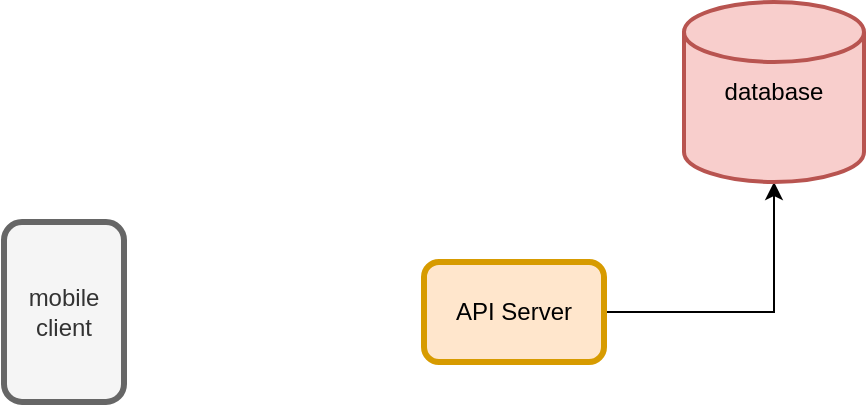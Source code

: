 <mxfile version="21.2.7" type="github">
  <diagram name="Page-1" id="bYKDh4fQx8sLjnntq9ZZ">
    <mxGraphModel dx="1434" dy="788" grid="1" gridSize="10" guides="1" tooltips="1" connect="1" arrows="1" fold="1" page="1" pageScale="1" pageWidth="850" pageHeight="1100" math="0" shadow="0">
      <root>
        <mxCell id="0" />
        <mxCell id="1" parent="0" />
        <mxCell id="jjnWS9hOVDq9FR8VLQ9Y-1" value="mobile client" style="rounded=1;whiteSpace=wrap;html=1;fillColor=#f5f5f5;fontColor=#333333;strokeColor=#666666;strokeWidth=3;" vertex="1" parent="1">
          <mxGeometry x="40" y="400" width="60" height="90" as="geometry" />
        </mxCell>
        <mxCell id="jjnWS9hOVDq9FR8VLQ9Y-7" style="edgeStyle=orthogonalEdgeStyle;rounded=0;orthogonalLoop=1;jettySize=auto;html=1;exitX=1;exitY=0.5;exitDx=0;exitDy=0;entryX=0.5;entryY=1;entryDx=0;entryDy=0;entryPerimeter=0;" edge="1" parent="1" source="jjnWS9hOVDq9FR8VLQ9Y-2" target="jjnWS9hOVDq9FR8VLQ9Y-3">
          <mxGeometry relative="1" as="geometry" />
        </mxCell>
        <mxCell id="jjnWS9hOVDq9FR8VLQ9Y-2" value="API Server" style="rounded=1;whiteSpace=wrap;html=1;fillColor=#ffe6cc;strokeColor=#d79b00;strokeWidth=3;" vertex="1" parent="1">
          <mxGeometry x="250" y="420" width="90" height="50" as="geometry" />
        </mxCell>
        <mxCell id="jjnWS9hOVDq9FR8VLQ9Y-3" value="database" style="strokeWidth=2;html=1;shape=mxgraph.flowchart.database;whiteSpace=wrap;fillColor=#f8cecc;strokeColor=#b85450;" vertex="1" parent="1">
          <mxGeometry x="380" y="290" width="90" height="90" as="geometry" />
        </mxCell>
      </root>
    </mxGraphModel>
  </diagram>
</mxfile>
